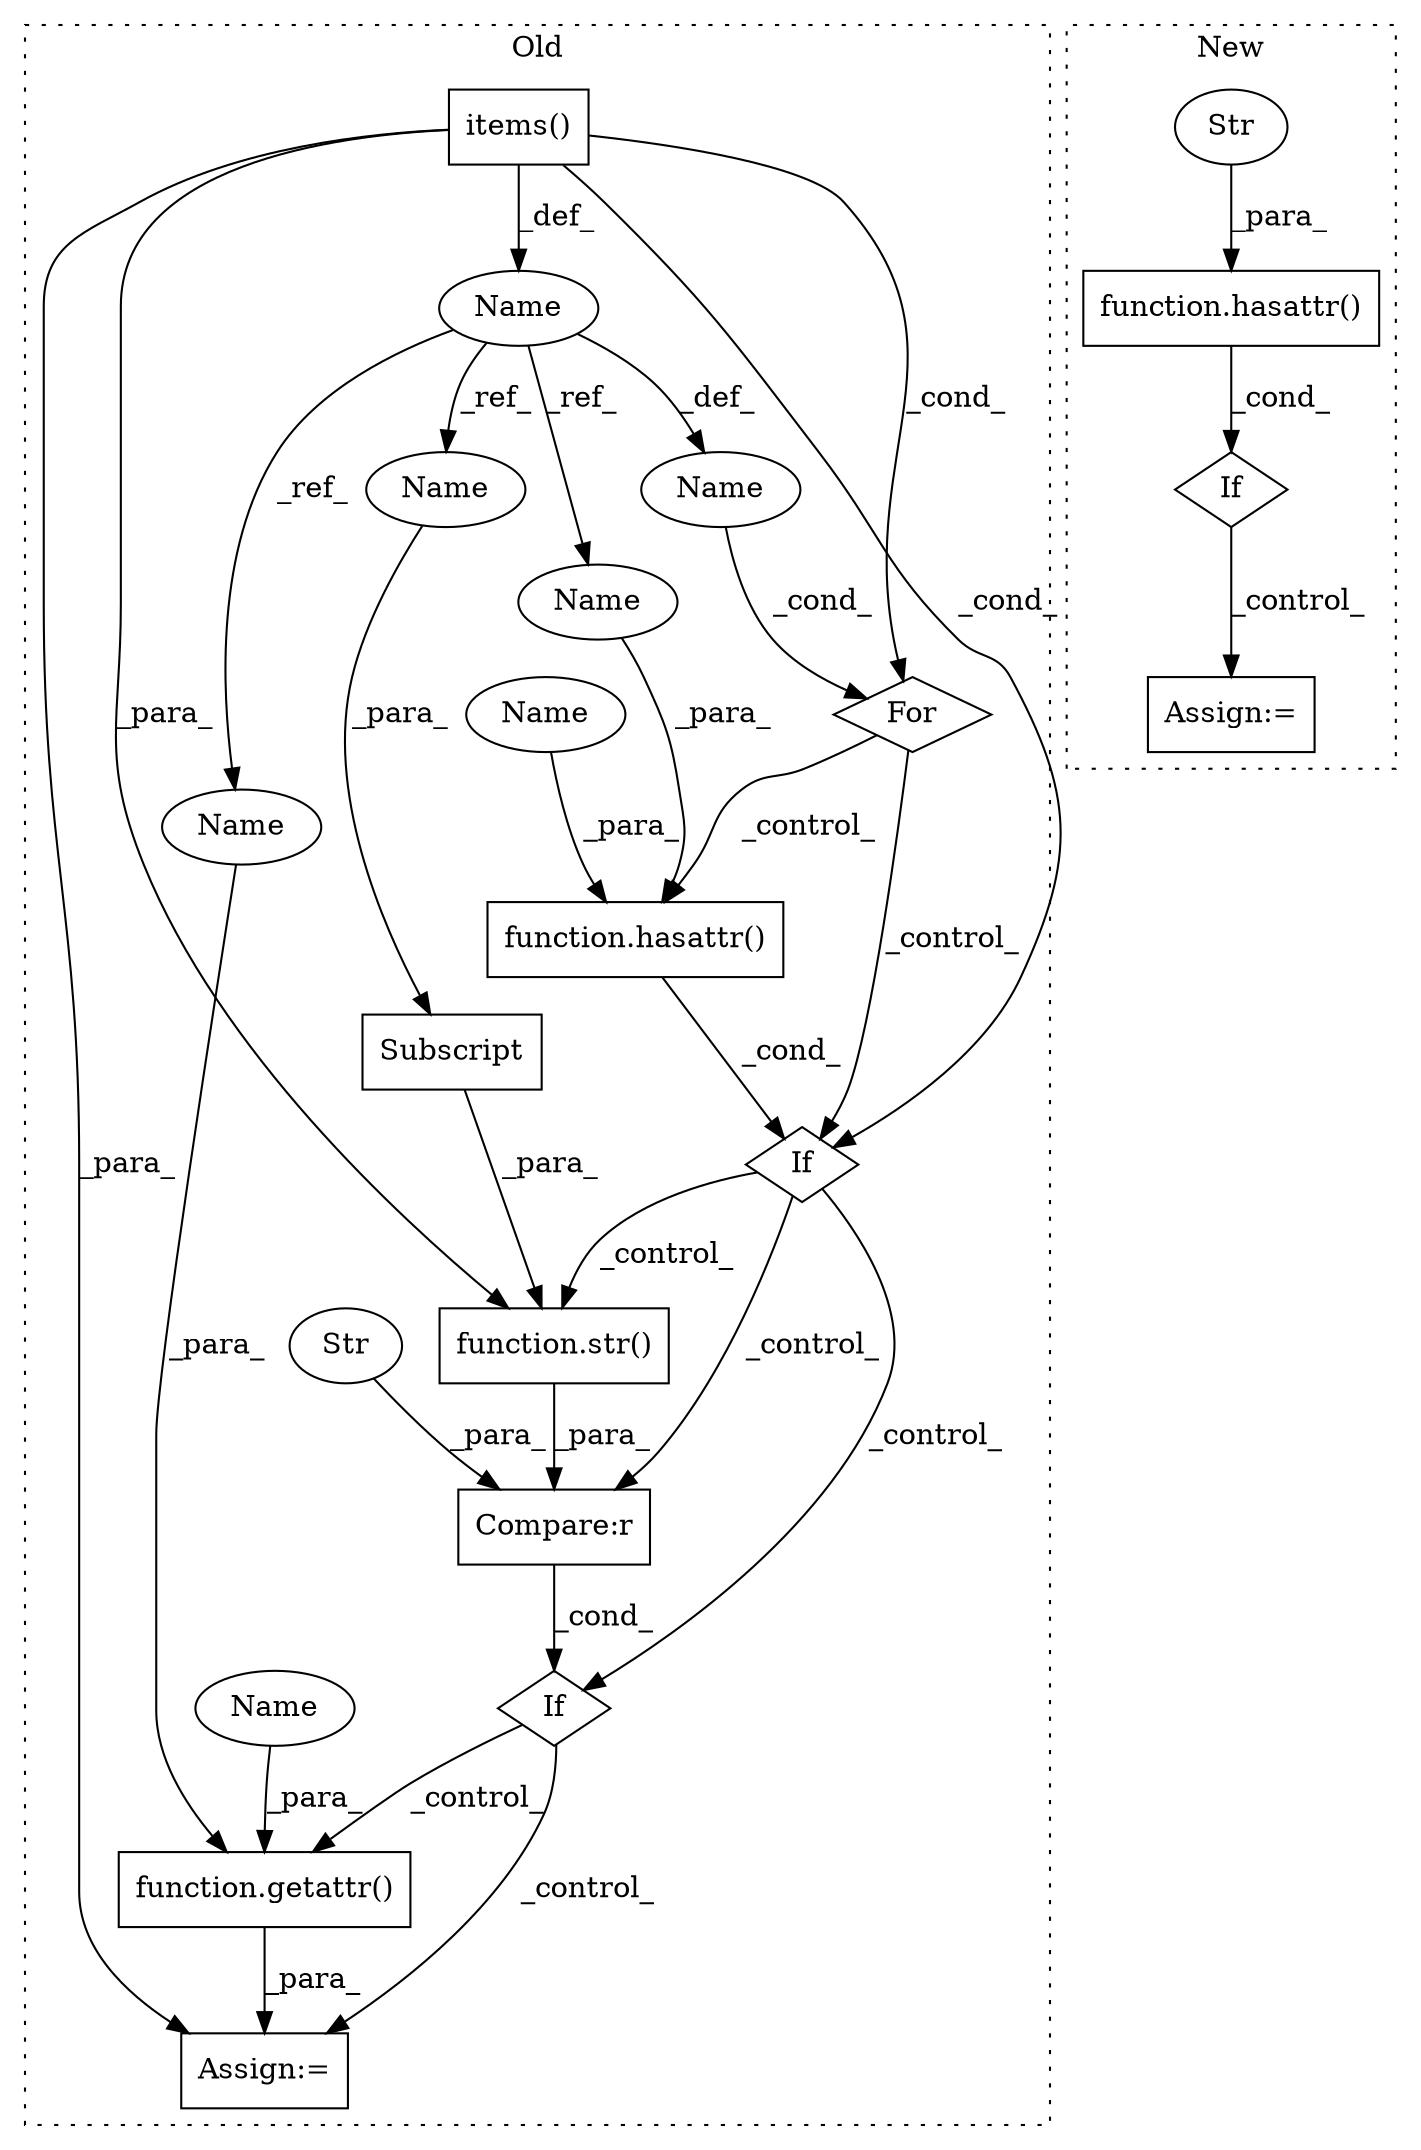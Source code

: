 digraph G {
subgraph cluster0 {
1 [label="function.getattr()" a="75" s="34544,34562" l="8,1" shape="box"];
3 [label="Assign:=" a="68" s="34541" l="3" shape="box"];
6 [label="Name" a="87" s="34371" l="4" shape="ellipse"];
7 [label="function.hasattr()" a="75" s="34432,34450" l="8,1" shape="box"];
9 [label="If" a="96" s="34429" l="3" shape="diamond"];
10 [label="Compare:r" a="40" s="34472" l="43" shape="box"];
11 [label="If" a="96" s="34469" l="3" shape="diamond"];
12 [label="Subscript" a="63" s="34476,0" l="28,0" shape="box"];
13 [label="Str" a="66" s="34509" l="6" shape="ellipse"];
14 [label="items()" a="75" s="34385" l="30" shape="box"];
15 [label="function.str()" a="75" s="34472,34504" l="4,1" shape="box"];
16 [label="Name" a="87" s="34377" l="4" shape="ellipse"];
17 [label="For" a="107" s="34367,34415" l="4,14" shape="diamond"];
18 [label="Name" a="87" s="34440" l="4" shape="ellipse"];
19 [label="Name" a="87" s="34552" l="4" shape="ellipse"];
20 [label="Name" a="87" s="34499" l="4" shape="ellipse"];
21 [label="Name" a="87" s="34446" l="4" shape="ellipse"];
22 [label="Name" a="87" s="34558" l="4" shape="ellipse"];
label = "Old";
style="dotted";
}
subgraph cluster1 {
2 [label="function.hasattr()" a="75" s="36113,36133" l="8,1" shape="box"];
4 [label="Str" a="66" s="36127" l="6" shape="ellipse"];
5 [label="Assign:=" a="68" s="36152" l="3" shape="box"];
8 [label="If" a="96" s="36110" l="3" shape="diamond"];
label = "New";
style="dotted";
}
1 -> 3 [label="_para_"];
2 -> 8 [label="_cond_"];
4 -> 2 [label="_para_"];
6 -> 20 [label="_ref_"];
6 -> 22 [label="_ref_"];
6 -> 16 [label="_def_"];
6 -> 21 [label="_ref_"];
7 -> 9 [label="_cond_"];
8 -> 5 [label="_control_"];
9 -> 10 [label="_control_"];
9 -> 11 [label="_control_"];
9 -> 15 [label="_control_"];
10 -> 11 [label="_cond_"];
11 -> 3 [label="_control_"];
11 -> 1 [label="_control_"];
12 -> 15 [label="_para_"];
13 -> 10 [label="_para_"];
14 -> 6 [label="_def_"];
14 -> 3 [label="_para_"];
14 -> 9 [label="_cond_"];
14 -> 17 [label="_cond_"];
14 -> 15 [label="_para_"];
15 -> 10 [label="_para_"];
16 -> 17 [label="_cond_"];
17 -> 7 [label="_control_"];
17 -> 9 [label="_control_"];
18 -> 7 [label="_para_"];
19 -> 1 [label="_para_"];
20 -> 12 [label="_para_"];
21 -> 7 [label="_para_"];
22 -> 1 [label="_para_"];
}